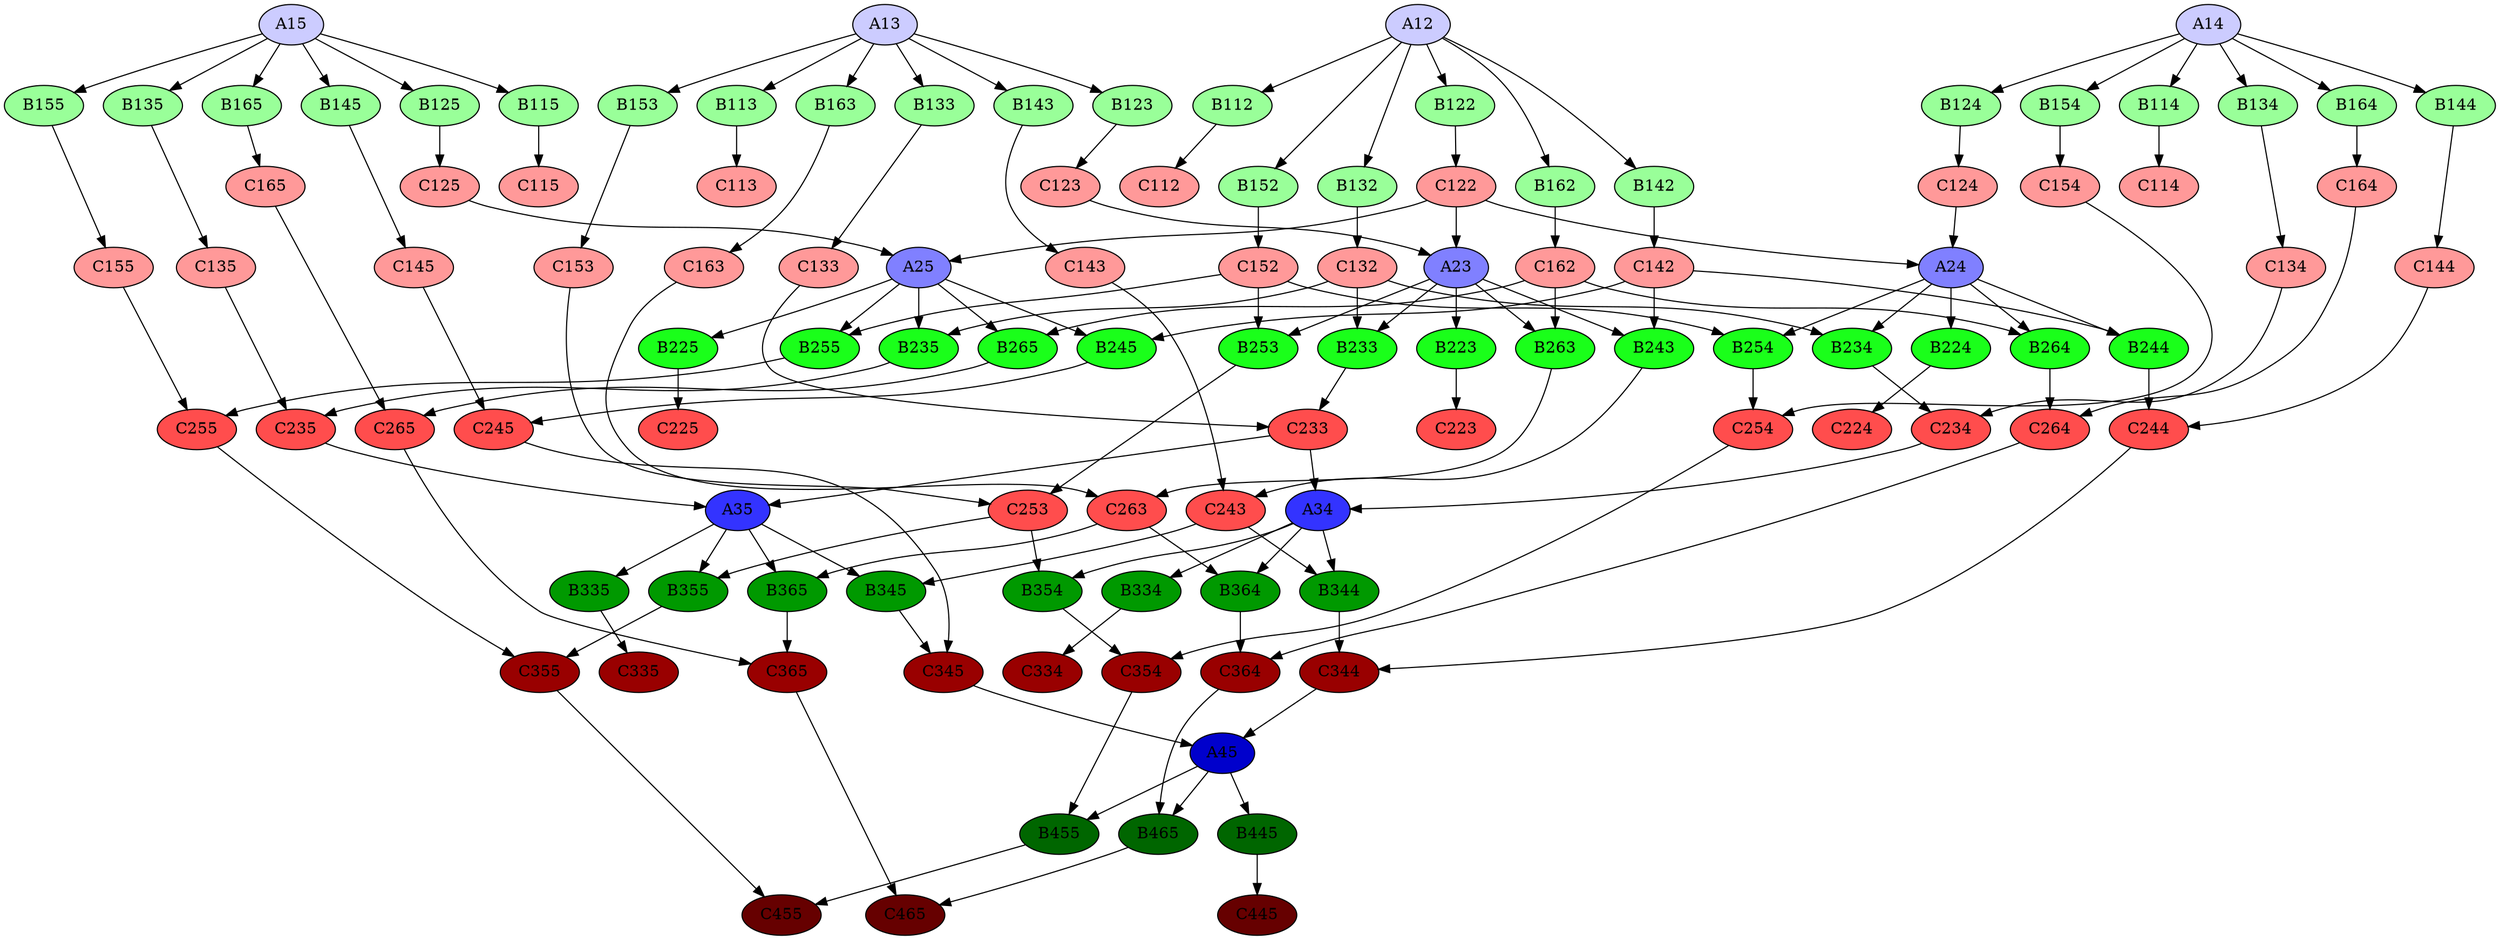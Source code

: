 digraph "Graf Diekerta" {
	A12 [fillcolor="#ccccff" style=filled]
	A13 [fillcolor="#ccccff" style=filled]
	A14 [fillcolor="#ccccff" style=filled]
	A15 [fillcolor="#ccccff" style=filled]
	A23 [fillcolor="#8080ff" style=filled]
	A24 [fillcolor="#8080ff" style=filled]
	A25 [fillcolor="#8080ff" style=filled]
	A34 [fillcolor="#3333ff" style=filled]
	A35 [fillcolor="#3333ff" style=filled]
	A45 [fillcolor="#0000cc" style=filled]
	B112 [fillcolor="#99ff99" style=filled]
	B113 [fillcolor="#99ff99" style=filled]
	B114 [fillcolor="#99ff99" style=filled]
	B115 [fillcolor="#99ff99" style=filled]
	B122 [fillcolor="#99ff99" style=filled]
	B123 [fillcolor="#99ff99" style=filled]
	B124 [fillcolor="#99ff99" style=filled]
	B125 [fillcolor="#99ff99" style=filled]
	B132 [fillcolor="#99ff99" style=filled]
	B133 [fillcolor="#99ff99" style=filled]
	B134 [fillcolor="#99ff99" style=filled]
	B135 [fillcolor="#99ff99" style=filled]
	B142 [fillcolor="#99ff99" style=filled]
	B143 [fillcolor="#99ff99" style=filled]
	B144 [fillcolor="#99ff99" style=filled]
	B145 [fillcolor="#99ff99" style=filled]
	B152 [fillcolor="#99ff99" style=filled]
	B153 [fillcolor="#99ff99" style=filled]
	B154 [fillcolor="#99ff99" style=filled]
	B155 [fillcolor="#99ff99" style=filled]
	B162 [fillcolor="#99ff99" style=filled]
	B163 [fillcolor="#99ff99" style=filled]
	B164 [fillcolor="#99ff99" style=filled]
	B165 [fillcolor="#99ff99" style=filled]
	B223 [fillcolor="#1aff1a" style=filled]
	B224 [fillcolor="#1aff1a" style=filled]
	B225 [fillcolor="#1aff1a" style=filled]
	B233 [fillcolor="#1aff1a" style=filled]
	B234 [fillcolor="#1aff1a" style=filled]
	B235 [fillcolor="#1aff1a" style=filled]
	B243 [fillcolor="#1aff1a" style=filled]
	B244 [fillcolor="#1aff1a" style=filled]
	B245 [fillcolor="#1aff1a" style=filled]
	B253 [fillcolor="#1aff1a" style=filled]
	B254 [fillcolor="#1aff1a" style=filled]
	B255 [fillcolor="#1aff1a" style=filled]
	B263 [fillcolor="#1aff1a" style=filled]
	B264 [fillcolor="#1aff1a" style=filled]
	B265 [fillcolor="#1aff1a" style=filled]
	B334 [fillcolor="#009900" style=filled]
	B335 [fillcolor="#009900" style=filled]
	B344 [fillcolor="#009900" style=filled]
	B345 [fillcolor="#009900" style=filled]
	B354 [fillcolor="#009900" style=filled]
	B355 [fillcolor="#009900" style=filled]
	B364 [fillcolor="#009900" style=filled]
	B365 [fillcolor="#009900" style=filled]
	B445 [fillcolor="#006600" style=filled]
	B455 [fillcolor="#006600" style=filled]
	B465 [fillcolor="#006600" style=filled]
	C112 [fillcolor="#ff9999" style=filled]
	C113 [fillcolor="#ff9999" style=filled]
	C114 [fillcolor="#ff9999" style=filled]
	C115 [fillcolor="#ff9999" style=filled]
	C122 [fillcolor="#ff9999" style=filled]
	C123 [fillcolor="#ff9999" style=filled]
	C124 [fillcolor="#ff9999" style=filled]
	C125 [fillcolor="#ff9999" style=filled]
	C132 [fillcolor="#ff9999" style=filled]
	C133 [fillcolor="#ff9999" style=filled]
	C134 [fillcolor="#ff9999" style=filled]
	C135 [fillcolor="#ff9999" style=filled]
	C142 [fillcolor="#ff9999" style=filled]
	C143 [fillcolor="#ff9999" style=filled]
	C144 [fillcolor="#ff9999" style=filled]
	C145 [fillcolor="#ff9999" style=filled]
	C152 [fillcolor="#ff9999" style=filled]
	C153 [fillcolor="#ff9999" style=filled]
	C154 [fillcolor="#ff9999" style=filled]
	C155 [fillcolor="#ff9999" style=filled]
	C162 [fillcolor="#ff9999" style=filled]
	C163 [fillcolor="#ff9999" style=filled]
	C164 [fillcolor="#ff9999" style=filled]
	C165 [fillcolor="#ff9999" style=filled]
	C223 [fillcolor="#ff4d4d" style=filled]
	C224 [fillcolor="#ff4d4d" style=filled]
	C225 [fillcolor="#ff4d4d" style=filled]
	C233 [fillcolor="#ff4d4d" style=filled]
	C234 [fillcolor="#ff4d4d" style=filled]
	C235 [fillcolor="#ff4d4d" style=filled]
	C243 [fillcolor="#ff4d4d" style=filled]
	C244 [fillcolor="#ff4d4d" style=filled]
	C245 [fillcolor="#ff4d4d" style=filled]
	C253 [fillcolor="#ff4d4d" style=filled]
	C254 [fillcolor="#ff4d4d" style=filled]
	C255 [fillcolor="#ff4d4d" style=filled]
	C263 [fillcolor="#ff4d4d" style=filled]
	C264 [fillcolor="#ff4d4d" style=filled]
	C265 [fillcolor="#ff4d4d" style=filled]
	C334 [fillcolor="#990000" style=filled]
	C335 [fillcolor="#990000" style=filled]
	C344 [fillcolor="#990000" style=filled]
	C345 [fillcolor="#990000" style=filled]
	C354 [fillcolor="#990000" style=filled]
	C355 [fillcolor="#990000" style=filled]
	C364 [fillcolor="#990000" style=filled]
	C365 [fillcolor="#990000" style=filled]
	C445 [fillcolor="#660000" style=filled]
	C455 [fillcolor="#660000" style=filled]
	C465 [fillcolor="#660000" style=filled]
	A12 -> B112
	A12 -> B122
	A12 -> B132
	A12 -> B142
	A12 -> B152
	A12 -> B162
	A13 -> B113
	A13 -> B123
	A13 -> B133
	A13 -> B143
	A13 -> B153
	A13 -> B163
	A14 -> B114
	A14 -> B124
	A14 -> B134
	A14 -> B144
	A14 -> B154
	A14 -> B164
	A15 -> B115
	A15 -> B125
	A15 -> B135
	A15 -> B145
	A15 -> B155
	A15 -> B165
	A23 -> B223
	A23 -> B233
	A23 -> B243
	A23 -> B253
	A23 -> B263
	A24 -> B224
	A24 -> B234
	A24 -> B244
	A24 -> B254
	A24 -> B264
	A25 -> B225
	A25 -> B235
	A25 -> B245
	A25 -> B255
	A25 -> B265
	A34 -> B334
	A34 -> B344
	A34 -> B354
	A34 -> B364
	A35 -> B335
	A35 -> B345
	A35 -> B355
	A35 -> B365
	A45 -> B445
	A45 -> B455
	A45 -> B465
	B112 -> C112
	B113 -> C113
	B114 -> C114
	B115 -> C115
	B122 -> C122
	B123 -> C123
	B124 -> C124
	B125 -> C125
	B132 -> C132
	B133 -> C133
	B134 -> C134
	B135 -> C135
	B142 -> C142
	B143 -> C143
	B144 -> C144
	B145 -> C145
	B152 -> C152
	B153 -> C153
	B154 -> C154
	B155 -> C155
	B162 -> C162
	B163 -> C163
	B164 -> C164
	B165 -> C165
	B223 -> C223
	B224 -> C224
	B225 -> C225
	B233 -> C233
	B234 -> C234
	B235 -> C235
	B243 -> C243
	B244 -> C244
	B245 -> C245
	B253 -> C253
	B254 -> C254
	B255 -> C255
	B263 -> C263
	B264 -> C264
	B265 -> C265
	B334 -> C334
	B335 -> C335
	B344 -> C344
	B345 -> C345
	B354 -> C354
	B355 -> C355
	B364 -> C364
	B365 -> C365
	B445 -> C445
	B455 -> C455
	B465 -> C465
	C122 -> A23
	C122 -> A24
	C122 -> A25
	C123 -> A23
	C124 -> A24
	C125 -> A25
	C233 -> A34
	C233 -> A35
	C234 -> A34
	C235 -> A35
	C344 -> A45
	C345 -> A45
	C132 -> B233
	C132 -> B234
	C132 -> B235
	C142 -> B243
	C142 -> B244
	C142 -> B245
	C152 -> B253
	C152 -> B254
	C152 -> B255
	C162 -> B263
	C162 -> B264
	C162 -> B265
	C243 -> B344
	C243 -> B345
	C253 -> B354
	C253 -> B355
	C263 -> B364
	C263 -> B365
	C354 -> B455
	C364 -> B465
	C133 -> C233
	C134 -> C234
	C135 -> C235
	C143 -> C243
	C144 -> C244
	C145 -> C245
	C153 -> C253
	C154 -> C254
	C155 -> C255
	C163 -> C263
	C164 -> C264
	C165 -> C265
	C244 -> C344
	C245 -> C345
	C254 -> C354
	C255 -> C355
	C264 -> C364
	C265 -> C365
	C355 -> C455
	C365 -> C465
}
